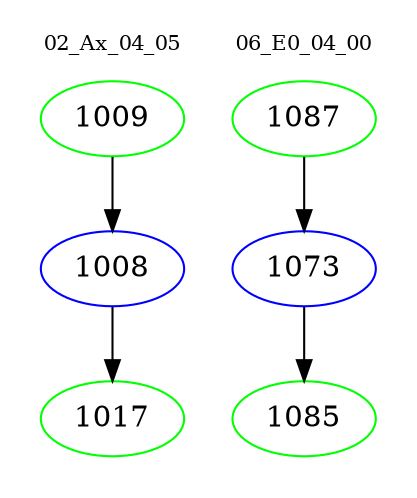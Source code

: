 digraph{
subgraph cluster_0 {
color = white
label = "02_Ax_04_05";
fontsize=10;
T0_1009 [label="1009", color="green"]
T0_1009 -> T0_1008 [color="black"]
T0_1008 [label="1008", color="blue"]
T0_1008 -> T0_1017 [color="black"]
T0_1017 [label="1017", color="green"]
}
subgraph cluster_1 {
color = white
label = "06_E0_04_00";
fontsize=10;
T1_1087 [label="1087", color="green"]
T1_1087 -> T1_1073 [color="black"]
T1_1073 [label="1073", color="blue"]
T1_1073 -> T1_1085 [color="black"]
T1_1085 [label="1085", color="green"]
}
}
